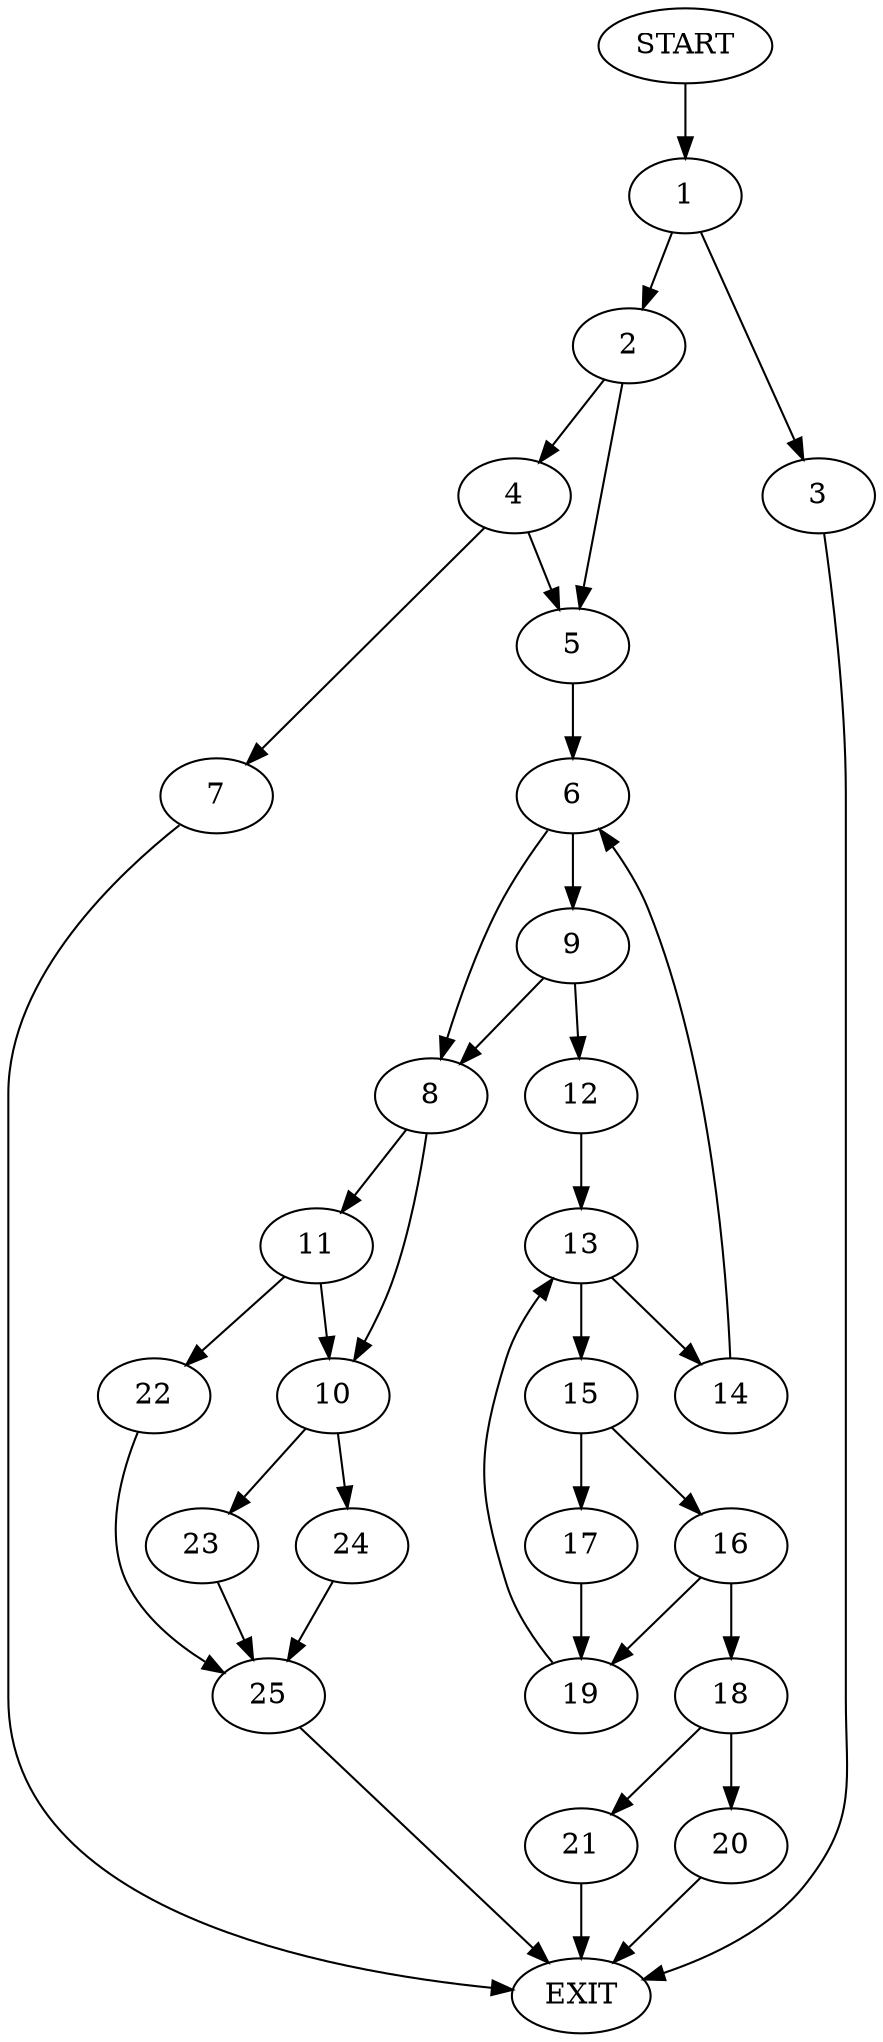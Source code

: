 digraph {
0 [label="START"]
26 [label="EXIT"]
0 -> 1
1 -> 2
1 -> 3
2 -> 4
2 -> 5
3 -> 26
5 -> 6
4 -> 7
4 -> 5
7 -> 26
6 -> 8
6 -> 9
8 -> 10
8 -> 11
9 -> 12
9 -> 8
12 -> 13
13 -> 14
13 -> 15
15 -> 16
15 -> 17
14 -> 6
16 -> 18
16 -> 19
17 -> 19
19 -> 13
18 -> 20
18 -> 21
21 -> 26
20 -> 26
11 -> 10
11 -> 22
10 -> 23
10 -> 24
22 -> 25
25 -> 26
23 -> 25
24 -> 25
}
